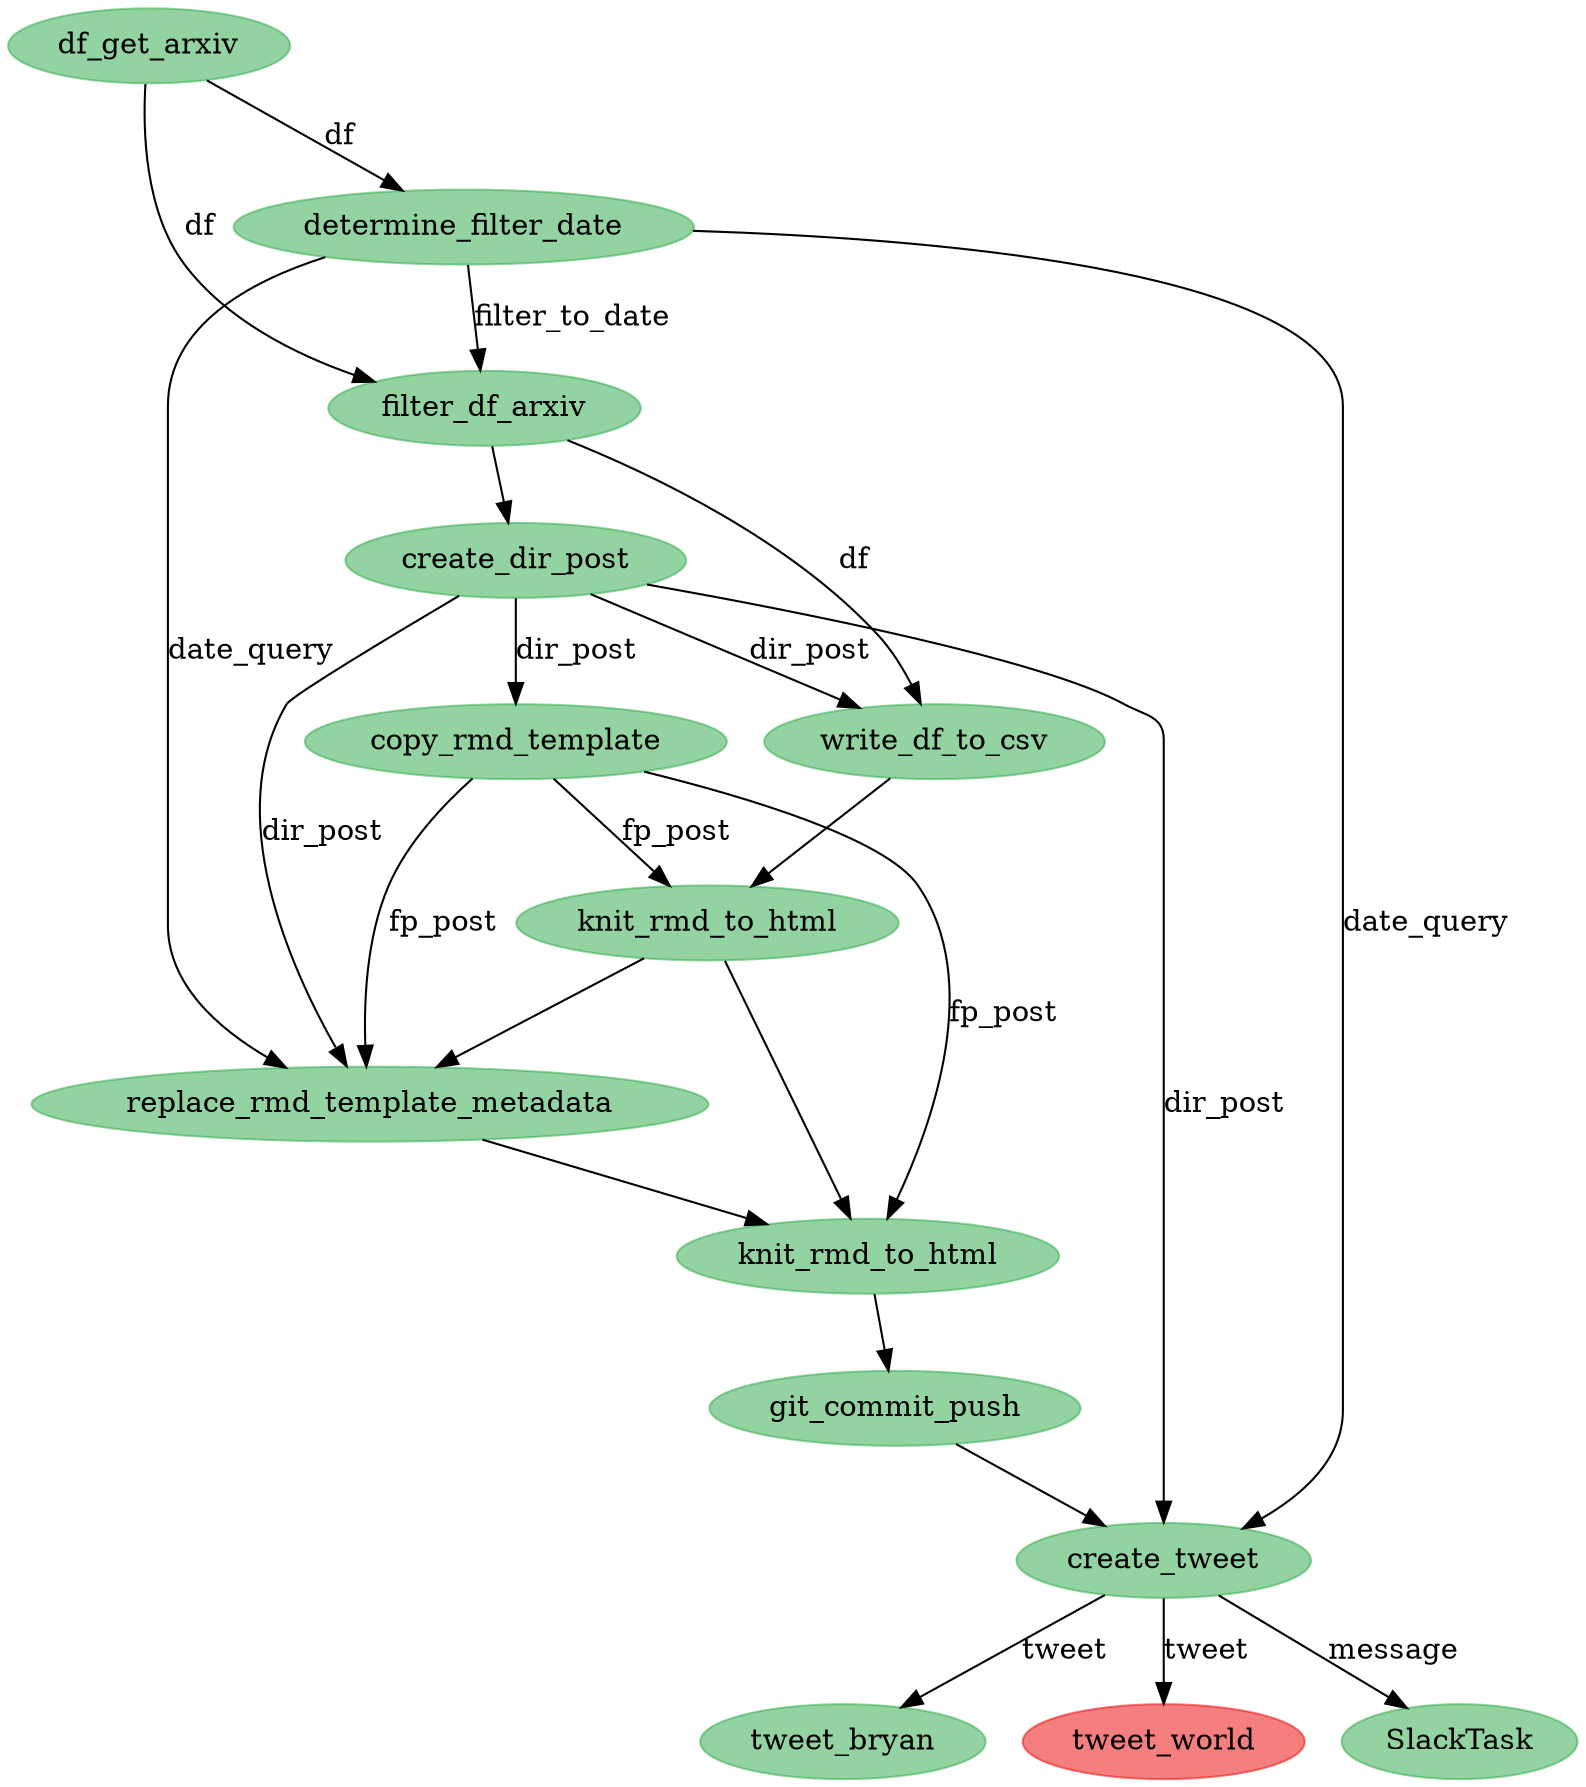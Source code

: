 digraph {
	4738676432 [label=tweet_bryan color="#28a74580" colorscheme=svg shape=ellipse style=filled]
	4738675536 [label=create_tweet color="#28a74580" colorscheme=svg shape=ellipse style=filled]
	4738676688 [label=tweet_world color="#eb000080" colorscheme=svg shape=ellipse style=filled]
	4738595920 [label=df_get_arxiv color="#28a74580" colorscheme=svg shape=ellipse style=filled]
	4738596496 [label=create_dir_post color="#28a74580" colorscheme=svg shape=ellipse style=filled]
	4738595664 [label=filter_df_arxiv color="#28a74580" colorscheme=svg shape=ellipse style=filled]
	4738595472 [label=determine_filter_date color="#28a74580" colorscheme=svg shape=ellipse style=filled]
	4738654416 [label=write_df_to_csv color="#28a74580" colorscheme=svg shape=ellipse style=filled]
	4738655376 [label=copy_rmd_template color="#28a74580" colorscheme=svg shape=ellipse style=filled]
	4738655632 [label=knit_rmd_to_html color="#28a74580" colorscheme=svg shape=ellipse style=filled]
	4738656336 [label=replace_rmd_template_metadata color="#28a74580" colorscheme=svg shape=ellipse style=filled]
	4738657552 [label=knit_rmd_to_html color="#28a74580" colorscheme=svg shape=ellipse style=filled]
	4738674896 [label=git_commit_push color="#28a74580" colorscheme=svg shape=ellipse style=filled]
	4738677072 [label=SlackTask color="#28a74580" colorscheme=svg shape=ellipse style=filled]
	4738595920 -> 4738595472 [label=df]
	4738655376 -> 4738656336 [label=fp_post]
	4738596496 -> 4738655376 [label=dir_post]
	4738675536 -> 4738677072 [label=message]
	4738595664 -> 4738596496
	4738595472 -> 4738675536 [label=date_query]
	4738654416 -> 4738655632
	4738595472 -> 4738656336 [label=date_query]
	4738655632 -> 4738656336
	4738656336 -> 4738657552
	4738657552 -> 4738674896
	4738675536 -> 4738676432 [label=tweet]
	4738675536 -> 4738676688 [label=tweet]
	4738595920 -> 4738595664 [label=df]
	4738595664 -> 4738654416 [label=df]
	4738655376 -> 4738655632 [label=fp_post]
	4738655376 -> 4738657552 [label=fp_post]
	4738595472 -> 4738595664 [label=filter_to_date]
	4738596496 -> 4738654416 [label=dir_post]
	4738596496 -> 4738656336 [label=dir_post]
	4738596496 -> 4738675536 [label=dir_post]
	4738655632 -> 4738657552
	4738674896 -> 4738675536
}
